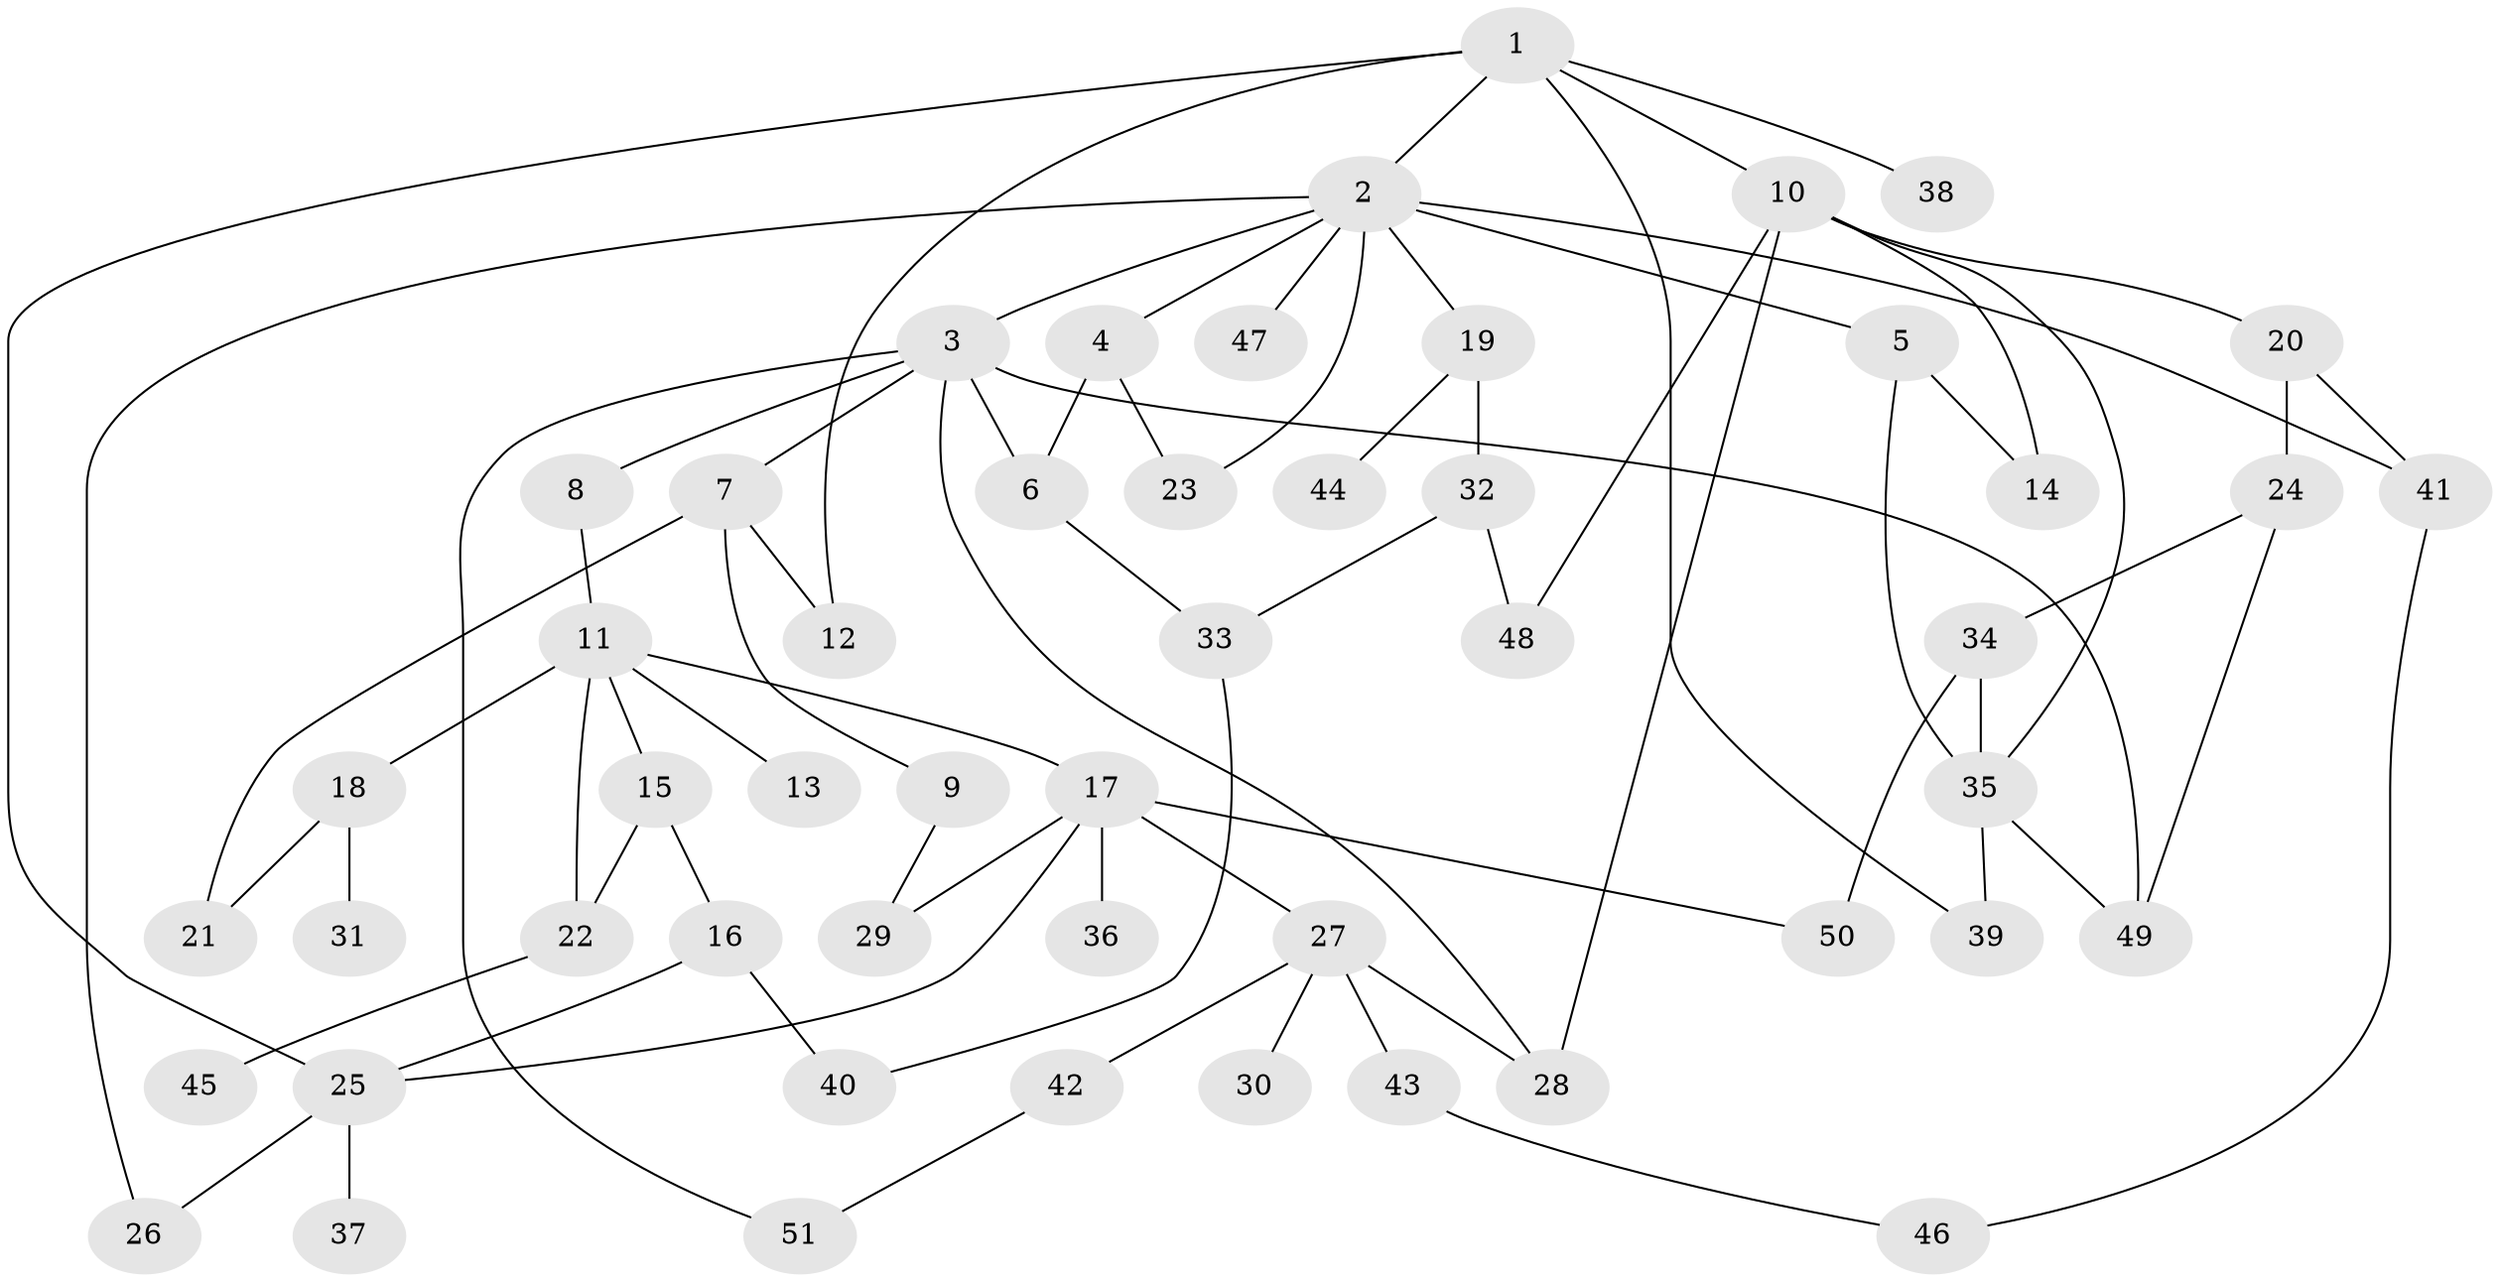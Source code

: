 // Generated by graph-tools (version 1.1) at 2025/13/03/09/25 04:13:25]
// undirected, 51 vertices, 74 edges
graph export_dot {
graph [start="1"]
  node [color=gray90,style=filled];
  1;
  2;
  3;
  4;
  5;
  6;
  7;
  8;
  9;
  10;
  11;
  12;
  13;
  14;
  15;
  16;
  17;
  18;
  19;
  20;
  21;
  22;
  23;
  24;
  25;
  26;
  27;
  28;
  29;
  30;
  31;
  32;
  33;
  34;
  35;
  36;
  37;
  38;
  39;
  40;
  41;
  42;
  43;
  44;
  45;
  46;
  47;
  48;
  49;
  50;
  51;
  1 -- 2;
  1 -- 10;
  1 -- 12;
  1 -- 25;
  1 -- 38;
  1 -- 39;
  2 -- 3;
  2 -- 4;
  2 -- 5;
  2 -- 19;
  2 -- 23;
  2 -- 47;
  2 -- 26;
  2 -- 41;
  3 -- 7;
  3 -- 8;
  3 -- 49;
  3 -- 28;
  3 -- 51;
  3 -- 6;
  4 -- 6;
  4 -- 23;
  5 -- 14;
  5 -- 35;
  6 -- 33;
  7 -- 9;
  7 -- 21;
  7 -- 12;
  8 -- 11;
  9 -- 29;
  10 -- 20;
  10 -- 28;
  10 -- 35;
  10 -- 48;
  10 -- 14;
  11 -- 13;
  11 -- 15;
  11 -- 17;
  11 -- 18;
  11 -- 22;
  15 -- 16;
  15 -- 22;
  16 -- 40;
  16 -- 25;
  17 -- 27;
  17 -- 29;
  17 -- 36;
  17 -- 50;
  17 -- 25;
  18 -- 31;
  18 -- 21;
  19 -- 32;
  19 -- 44;
  20 -- 24;
  20 -- 41;
  22 -- 45;
  24 -- 34;
  24 -- 49;
  25 -- 26;
  25 -- 37;
  27 -- 30;
  27 -- 42;
  27 -- 43;
  27 -- 28;
  32 -- 33;
  32 -- 48;
  33 -- 40;
  34 -- 35;
  34 -- 50;
  35 -- 39;
  35 -- 49;
  41 -- 46;
  42 -- 51;
  43 -- 46;
}
